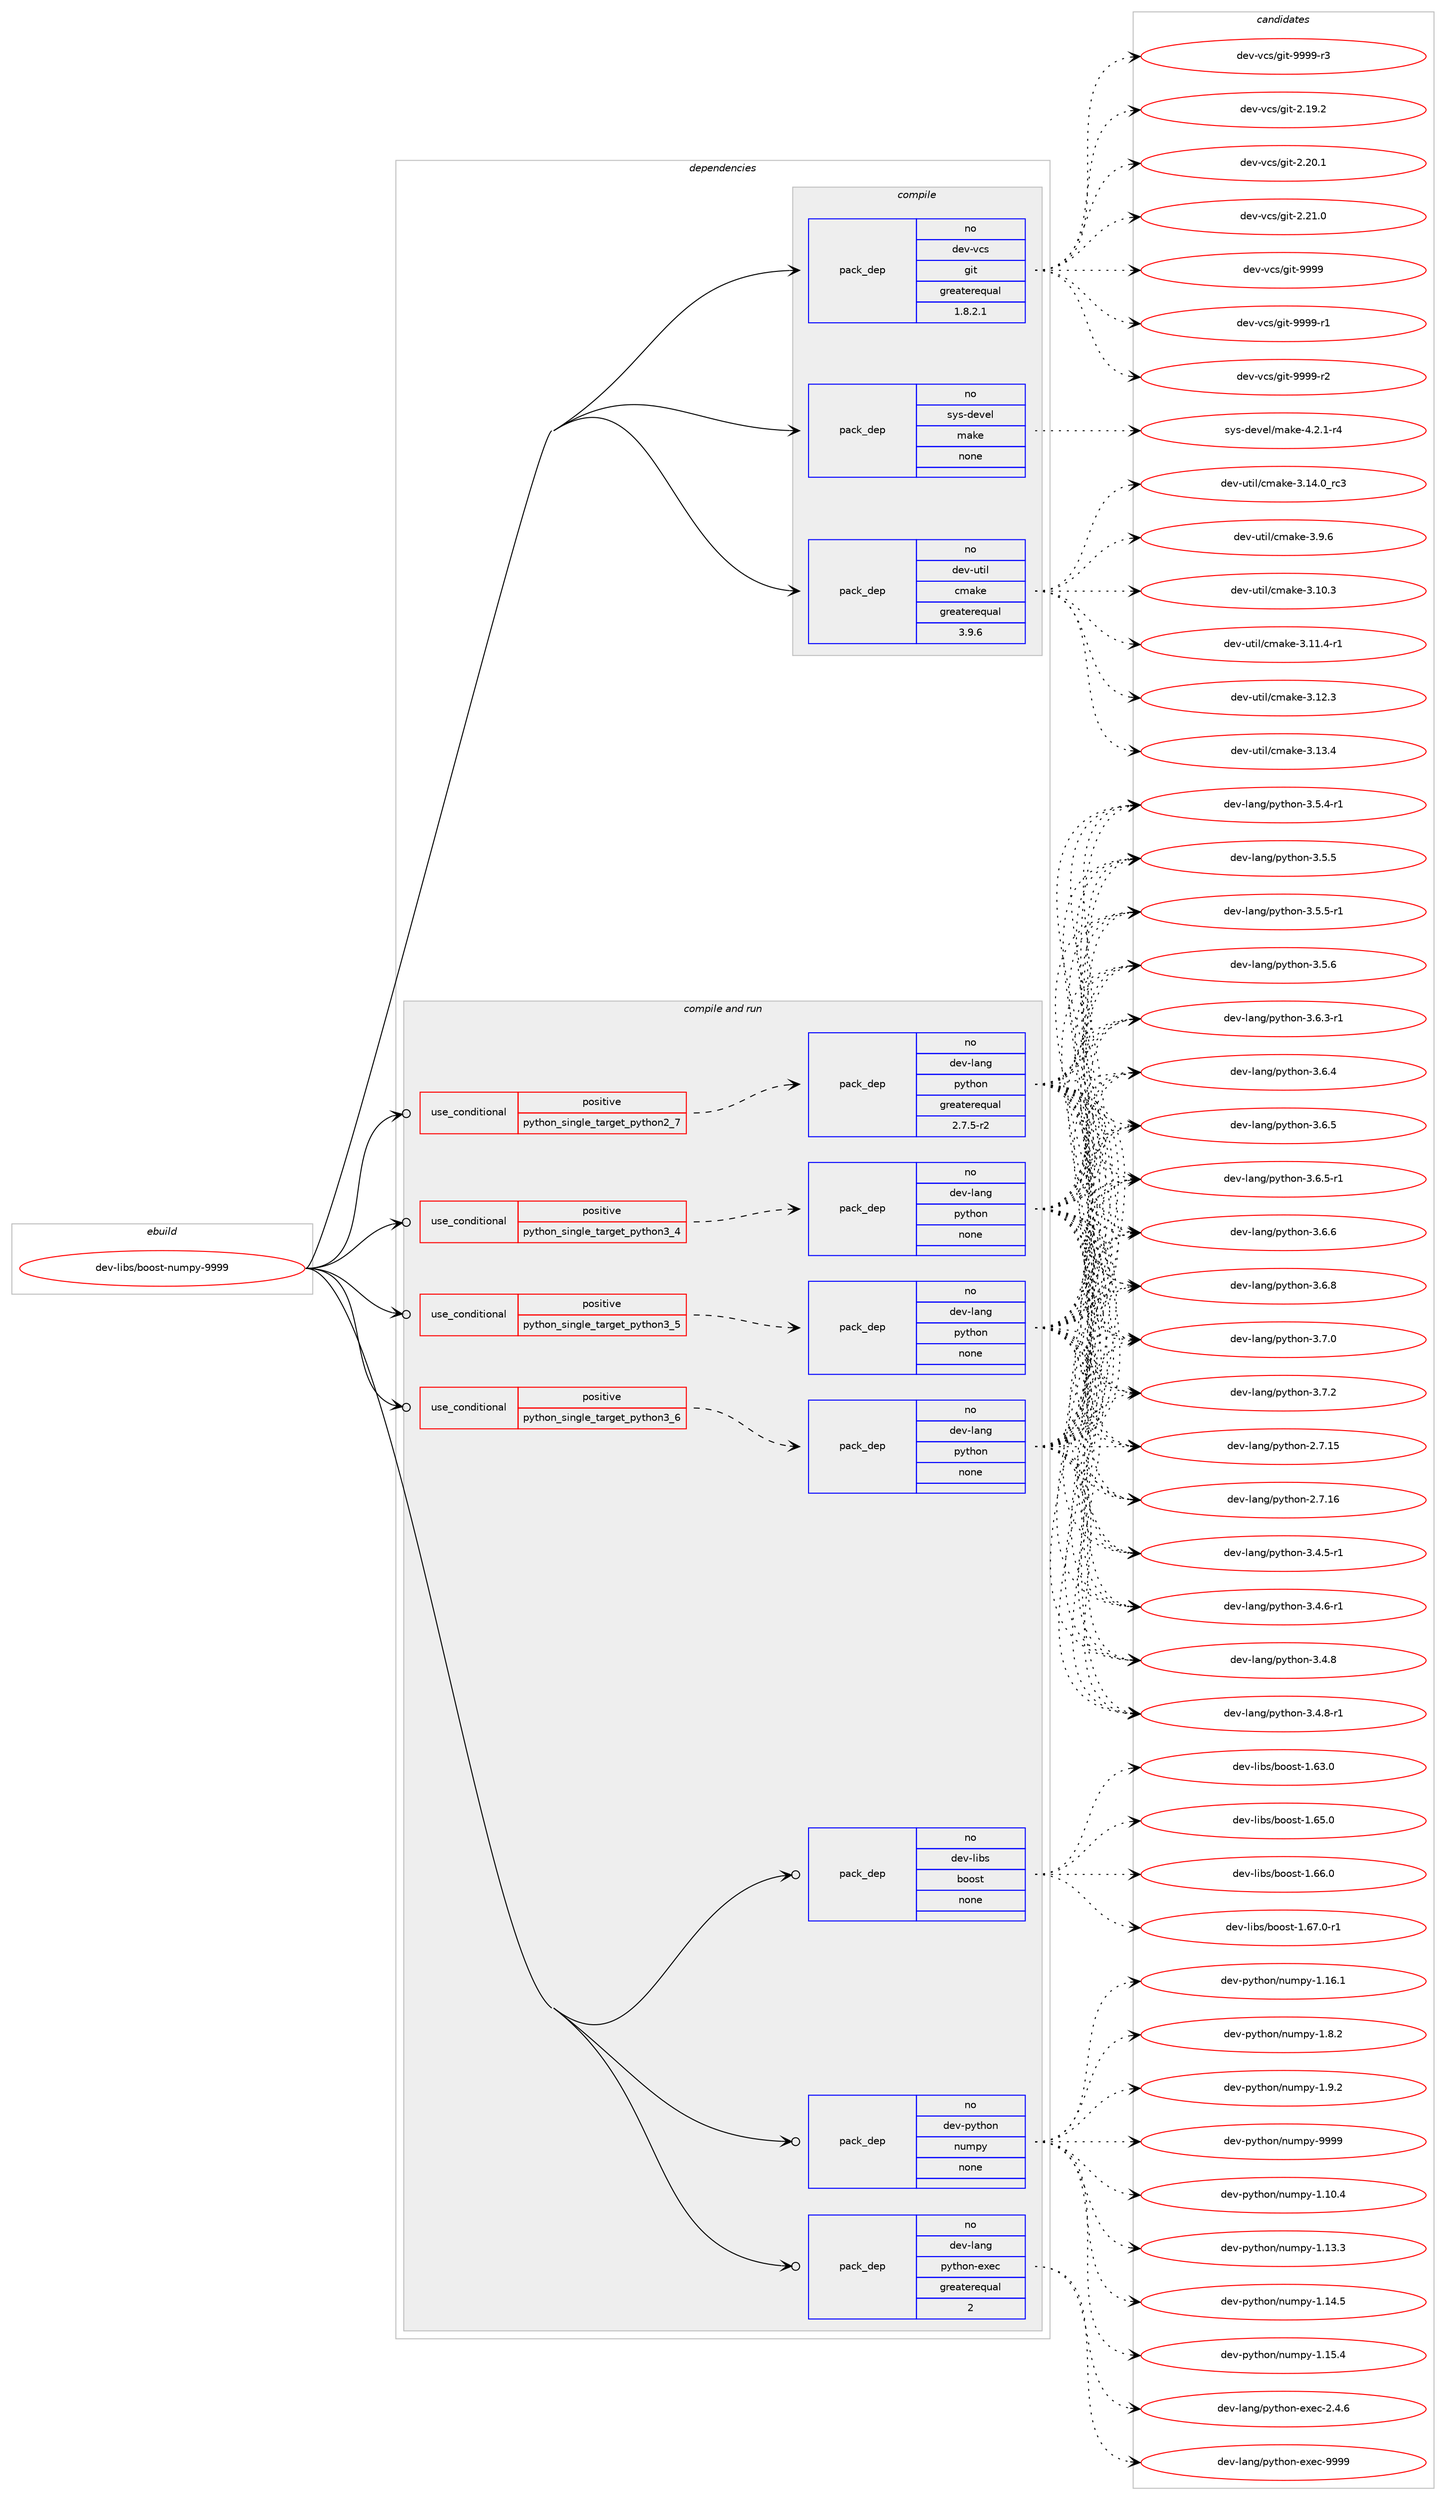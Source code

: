 digraph prolog {

# *************
# Graph options
# *************

newrank=true;
concentrate=true;
compound=true;
graph [rankdir=LR,fontname=Helvetica,fontsize=10,ranksep=1.5];#, ranksep=2.5, nodesep=0.2];
edge  [arrowhead=vee];
node  [fontname=Helvetica,fontsize=10];

# **********
# The ebuild
# **********

subgraph cluster_leftcol {
color=gray;
rank=same;
label=<<i>ebuild</i>>;
id [label="dev-libs/boost-numpy-9999", color=red, width=4, href="../dev-libs/boost-numpy-9999.svg"];
}

# ****************
# The dependencies
# ****************

subgraph cluster_midcol {
color=gray;
label=<<i>dependencies</i>>;
subgraph cluster_compile {
fillcolor="#eeeeee";
style=filled;
label=<<i>compile</i>>;
subgraph pack976536 {
dependency1364508 [label=<<TABLE BORDER="0" CELLBORDER="1" CELLSPACING="0" CELLPADDING="4" WIDTH="220"><TR><TD ROWSPAN="6" CELLPADDING="30">pack_dep</TD></TR><TR><TD WIDTH="110">no</TD></TR><TR><TD>dev-util</TD></TR><TR><TD>cmake</TD></TR><TR><TD>greaterequal</TD></TR><TR><TD>3.9.6</TD></TR></TABLE>>, shape=none, color=blue];
}
id:e -> dependency1364508:w [weight=20,style="solid",arrowhead="vee"];
subgraph pack976537 {
dependency1364509 [label=<<TABLE BORDER="0" CELLBORDER="1" CELLSPACING="0" CELLPADDING="4" WIDTH="220"><TR><TD ROWSPAN="6" CELLPADDING="30">pack_dep</TD></TR><TR><TD WIDTH="110">no</TD></TR><TR><TD>dev-vcs</TD></TR><TR><TD>git</TD></TR><TR><TD>greaterequal</TD></TR><TR><TD>1.8.2.1</TD></TR></TABLE>>, shape=none, color=blue];
}
id:e -> dependency1364509:w [weight=20,style="solid",arrowhead="vee"];
subgraph pack976538 {
dependency1364510 [label=<<TABLE BORDER="0" CELLBORDER="1" CELLSPACING="0" CELLPADDING="4" WIDTH="220"><TR><TD ROWSPAN="6" CELLPADDING="30">pack_dep</TD></TR><TR><TD WIDTH="110">no</TD></TR><TR><TD>sys-devel</TD></TR><TR><TD>make</TD></TR><TR><TD>none</TD></TR><TR><TD></TD></TR></TABLE>>, shape=none, color=blue];
}
id:e -> dependency1364510:w [weight=20,style="solid",arrowhead="vee"];
}
subgraph cluster_compileandrun {
fillcolor="#eeeeee";
style=filled;
label=<<i>compile and run</i>>;
subgraph cond365309 {
dependency1364511 [label=<<TABLE BORDER="0" CELLBORDER="1" CELLSPACING="0" CELLPADDING="4"><TR><TD ROWSPAN="3" CELLPADDING="10">use_conditional</TD></TR><TR><TD>positive</TD></TR><TR><TD>python_single_target_python2_7</TD></TR></TABLE>>, shape=none, color=red];
subgraph pack976539 {
dependency1364512 [label=<<TABLE BORDER="0" CELLBORDER="1" CELLSPACING="0" CELLPADDING="4" WIDTH="220"><TR><TD ROWSPAN="6" CELLPADDING="30">pack_dep</TD></TR><TR><TD WIDTH="110">no</TD></TR><TR><TD>dev-lang</TD></TR><TR><TD>python</TD></TR><TR><TD>greaterequal</TD></TR><TR><TD>2.7.5-r2</TD></TR></TABLE>>, shape=none, color=blue];
}
dependency1364511:e -> dependency1364512:w [weight=20,style="dashed",arrowhead="vee"];
}
id:e -> dependency1364511:w [weight=20,style="solid",arrowhead="odotvee"];
subgraph cond365310 {
dependency1364513 [label=<<TABLE BORDER="0" CELLBORDER="1" CELLSPACING="0" CELLPADDING="4"><TR><TD ROWSPAN="3" CELLPADDING="10">use_conditional</TD></TR><TR><TD>positive</TD></TR><TR><TD>python_single_target_python3_4</TD></TR></TABLE>>, shape=none, color=red];
subgraph pack976540 {
dependency1364514 [label=<<TABLE BORDER="0" CELLBORDER="1" CELLSPACING="0" CELLPADDING="4" WIDTH="220"><TR><TD ROWSPAN="6" CELLPADDING="30">pack_dep</TD></TR><TR><TD WIDTH="110">no</TD></TR><TR><TD>dev-lang</TD></TR><TR><TD>python</TD></TR><TR><TD>none</TD></TR><TR><TD></TD></TR></TABLE>>, shape=none, color=blue];
}
dependency1364513:e -> dependency1364514:w [weight=20,style="dashed",arrowhead="vee"];
}
id:e -> dependency1364513:w [weight=20,style="solid",arrowhead="odotvee"];
subgraph cond365311 {
dependency1364515 [label=<<TABLE BORDER="0" CELLBORDER="1" CELLSPACING="0" CELLPADDING="4"><TR><TD ROWSPAN="3" CELLPADDING="10">use_conditional</TD></TR><TR><TD>positive</TD></TR><TR><TD>python_single_target_python3_5</TD></TR></TABLE>>, shape=none, color=red];
subgraph pack976541 {
dependency1364516 [label=<<TABLE BORDER="0" CELLBORDER="1" CELLSPACING="0" CELLPADDING="4" WIDTH="220"><TR><TD ROWSPAN="6" CELLPADDING="30">pack_dep</TD></TR><TR><TD WIDTH="110">no</TD></TR><TR><TD>dev-lang</TD></TR><TR><TD>python</TD></TR><TR><TD>none</TD></TR><TR><TD></TD></TR></TABLE>>, shape=none, color=blue];
}
dependency1364515:e -> dependency1364516:w [weight=20,style="dashed",arrowhead="vee"];
}
id:e -> dependency1364515:w [weight=20,style="solid",arrowhead="odotvee"];
subgraph cond365312 {
dependency1364517 [label=<<TABLE BORDER="0" CELLBORDER="1" CELLSPACING="0" CELLPADDING="4"><TR><TD ROWSPAN="3" CELLPADDING="10">use_conditional</TD></TR><TR><TD>positive</TD></TR><TR><TD>python_single_target_python3_6</TD></TR></TABLE>>, shape=none, color=red];
subgraph pack976542 {
dependency1364518 [label=<<TABLE BORDER="0" CELLBORDER="1" CELLSPACING="0" CELLPADDING="4" WIDTH="220"><TR><TD ROWSPAN="6" CELLPADDING="30">pack_dep</TD></TR><TR><TD WIDTH="110">no</TD></TR><TR><TD>dev-lang</TD></TR><TR><TD>python</TD></TR><TR><TD>none</TD></TR><TR><TD></TD></TR></TABLE>>, shape=none, color=blue];
}
dependency1364517:e -> dependency1364518:w [weight=20,style="dashed",arrowhead="vee"];
}
id:e -> dependency1364517:w [weight=20,style="solid",arrowhead="odotvee"];
subgraph pack976543 {
dependency1364519 [label=<<TABLE BORDER="0" CELLBORDER="1" CELLSPACING="0" CELLPADDING="4" WIDTH="220"><TR><TD ROWSPAN="6" CELLPADDING="30">pack_dep</TD></TR><TR><TD WIDTH="110">no</TD></TR><TR><TD>dev-lang</TD></TR><TR><TD>python-exec</TD></TR><TR><TD>greaterequal</TD></TR><TR><TD>2</TD></TR></TABLE>>, shape=none, color=blue];
}
id:e -> dependency1364519:w [weight=20,style="solid",arrowhead="odotvee"];
subgraph pack976544 {
dependency1364520 [label=<<TABLE BORDER="0" CELLBORDER="1" CELLSPACING="0" CELLPADDING="4" WIDTH="220"><TR><TD ROWSPAN="6" CELLPADDING="30">pack_dep</TD></TR><TR><TD WIDTH="110">no</TD></TR><TR><TD>dev-libs</TD></TR><TR><TD>boost</TD></TR><TR><TD>none</TD></TR><TR><TD></TD></TR></TABLE>>, shape=none, color=blue];
}
id:e -> dependency1364520:w [weight=20,style="solid",arrowhead="odotvee"];
subgraph pack976545 {
dependency1364521 [label=<<TABLE BORDER="0" CELLBORDER="1" CELLSPACING="0" CELLPADDING="4" WIDTH="220"><TR><TD ROWSPAN="6" CELLPADDING="30">pack_dep</TD></TR><TR><TD WIDTH="110">no</TD></TR><TR><TD>dev-python</TD></TR><TR><TD>numpy</TD></TR><TR><TD>none</TD></TR><TR><TD></TD></TR></TABLE>>, shape=none, color=blue];
}
id:e -> dependency1364521:w [weight=20,style="solid",arrowhead="odotvee"];
}
subgraph cluster_run {
fillcolor="#eeeeee";
style=filled;
label=<<i>run</i>>;
}
}

# **************
# The candidates
# **************

subgraph cluster_choices {
rank=same;
color=gray;
label=<<i>candidates</i>>;

subgraph choice976536 {
color=black;
nodesep=1;
choice1001011184511711610510847991099710710145514649484651 [label="dev-util/cmake-3.10.3", color=red, width=4,href="../dev-util/cmake-3.10.3.svg"];
choice10010111845117116105108479910997107101455146494946524511449 [label="dev-util/cmake-3.11.4-r1", color=red, width=4,href="../dev-util/cmake-3.11.4-r1.svg"];
choice1001011184511711610510847991099710710145514649504651 [label="dev-util/cmake-3.12.3", color=red, width=4,href="../dev-util/cmake-3.12.3.svg"];
choice1001011184511711610510847991099710710145514649514652 [label="dev-util/cmake-3.13.4", color=red, width=4,href="../dev-util/cmake-3.13.4.svg"];
choice1001011184511711610510847991099710710145514649524648951149951 [label="dev-util/cmake-3.14.0_rc3", color=red, width=4,href="../dev-util/cmake-3.14.0_rc3.svg"];
choice10010111845117116105108479910997107101455146574654 [label="dev-util/cmake-3.9.6", color=red, width=4,href="../dev-util/cmake-3.9.6.svg"];
dependency1364508:e -> choice1001011184511711610510847991099710710145514649484651:w [style=dotted,weight="100"];
dependency1364508:e -> choice10010111845117116105108479910997107101455146494946524511449:w [style=dotted,weight="100"];
dependency1364508:e -> choice1001011184511711610510847991099710710145514649504651:w [style=dotted,weight="100"];
dependency1364508:e -> choice1001011184511711610510847991099710710145514649514652:w [style=dotted,weight="100"];
dependency1364508:e -> choice1001011184511711610510847991099710710145514649524648951149951:w [style=dotted,weight="100"];
dependency1364508:e -> choice10010111845117116105108479910997107101455146574654:w [style=dotted,weight="100"];
}
subgraph choice976537 {
color=black;
nodesep=1;
choice10010111845118991154710310511645504649574650 [label="dev-vcs/git-2.19.2", color=red, width=4,href="../dev-vcs/git-2.19.2.svg"];
choice10010111845118991154710310511645504650484649 [label="dev-vcs/git-2.20.1", color=red, width=4,href="../dev-vcs/git-2.20.1.svg"];
choice10010111845118991154710310511645504650494648 [label="dev-vcs/git-2.21.0", color=red, width=4,href="../dev-vcs/git-2.21.0.svg"];
choice1001011184511899115471031051164557575757 [label="dev-vcs/git-9999", color=red, width=4,href="../dev-vcs/git-9999.svg"];
choice10010111845118991154710310511645575757574511449 [label="dev-vcs/git-9999-r1", color=red, width=4,href="../dev-vcs/git-9999-r1.svg"];
choice10010111845118991154710310511645575757574511450 [label="dev-vcs/git-9999-r2", color=red, width=4,href="../dev-vcs/git-9999-r2.svg"];
choice10010111845118991154710310511645575757574511451 [label="dev-vcs/git-9999-r3", color=red, width=4,href="../dev-vcs/git-9999-r3.svg"];
dependency1364509:e -> choice10010111845118991154710310511645504649574650:w [style=dotted,weight="100"];
dependency1364509:e -> choice10010111845118991154710310511645504650484649:w [style=dotted,weight="100"];
dependency1364509:e -> choice10010111845118991154710310511645504650494648:w [style=dotted,weight="100"];
dependency1364509:e -> choice1001011184511899115471031051164557575757:w [style=dotted,weight="100"];
dependency1364509:e -> choice10010111845118991154710310511645575757574511449:w [style=dotted,weight="100"];
dependency1364509:e -> choice10010111845118991154710310511645575757574511450:w [style=dotted,weight="100"];
dependency1364509:e -> choice10010111845118991154710310511645575757574511451:w [style=dotted,weight="100"];
}
subgraph choice976538 {
color=black;
nodesep=1;
choice1151211154510010111810110847109971071014552465046494511452 [label="sys-devel/make-4.2.1-r4", color=red, width=4,href="../sys-devel/make-4.2.1-r4.svg"];
dependency1364510:e -> choice1151211154510010111810110847109971071014552465046494511452:w [style=dotted,weight="100"];
}
subgraph choice976539 {
color=black;
nodesep=1;
choice10010111845108971101034711212111610411111045504655464953 [label="dev-lang/python-2.7.15", color=red, width=4,href="../dev-lang/python-2.7.15.svg"];
choice10010111845108971101034711212111610411111045504655464954 [label="dev-lang/python-2.7.16", color=red, width=4,href="../dev-lang/python-2.7.16.svg"];
choice1001011184510897110103471121211161041111104551465246534511449 [label="dev-lang/python-3.4.5-r1", color=red, width=4,href="../dev-lang/python-3.4.5-r1.svg"];
choice1001011184510897110103471121211161041111104551465246544511449 [label="dev-lang/python-3.4.6-r1", color=red, width=4,href="../dev-lang/python-3.4.6-r1.svg"];
choice100101118451089711010347112121116104111110455146524656 [label="dev-lang/python-3.4.8", color=red, width=4,href="../dev-lang/python-3.4.8.svg"];
choice1001011184510897110103471121211161041111104551465246564511449 [label="dev-lang/python-3.4.8-r1", color=red, width=4,href="../dev-lang/python-3.4.8-r1.svg"];
choice1001011184510897110103471121211161041111104551465346524511449 [label="dev-lang/python-3.5.4-r1", color=red, width=4,href="../dev-lang/python-3.5.4-r1.svg"];
choice100101118451089711010347112121116104111110455146534653 [label="dev-lang/python-3.5.5", color=red, width=4,href="../dev-lang/python-3.5.5.svg"];
choice1001011184510897110103471121211161041111104551465346534511449 [label="dev-lang/python-3.5.5-r1", color=red, width=4,href="../dev-lang/python-3.5.5-r1.svg"];
choice100101118451089711010347112121116104111110455146534654 [label="dev-lang/python-3.5.6", color=red, width=4,href="../dev-lang/python-3.5.6.svg"];
choice1001011184510897110103471121211161041111104551465446514511449 [label="dev-lang/python-3.6.3-r1", color=red, width=4,href="../dev-lang/python-3.6.3-r1.svg"];
choice100101118451089711010347112121116104111110455146544652 [label="dev-lang/python-3.6.4", color=red, width=4,href="../dev-lang/python-3.6.4.svg"];
choice100101118451089711010347112121116104111110455146544653 [label="dev-lang/python-3.6.5", color=red, width=4,href="../dev-lang/python-3.6.5.svg"];
choice1001011184510897110103471121211161041111104551465446534511449 [label="dev-lang/python-3.6.5-r1", color=red, width=4,href="../dev-lang/python-3.6.5-r1.svg"];
choice100101118451089711010347112121116104111110455146544654 [label="dev-lang/python-3.6.6", color=red, width=4,href="../dev-lang/python-3.6.6.svg"];
choice100101118451089711010347112121116104111110455146544656 [label="dev-lang/python-3.6.8", color=red, width=4,href="../dev-lang/python-3.6.8.svg"];
choice100101118451089711010347112121116104111110455146554648 [label="dev-lang/python-3.7.0", color=red, width=4,href="../dev-lang/python-3.7.0.svg"];
choice100101118451089711010347112121116104111110455146554650 [label="dev-lang/python-3.7.2", color=red, width=4,href="../dev-lang/python-3.7.2.svg"];
dependency1364512:e -> choice10010111845108971101034711212111610411111045504655464953:w [style=dotted,weight="100"];
dependency1364512:e -> choice10010111845108971101034711212111610411111045504655464954:w [style=dotted,weight="100"];
dependency1364512:e -> choice1001011184510897110103471121211161041111104551465246534511449:w [style=dotted,weight="100"];
dependency1364512:e -> choice1001011184510897110103471121211161041111104551465246544511449:w [style=dotted,weight="100"];
dependency1364512:e -> choice100101118451089711010347112121116104111110455146524656:w [style=dotted,weight="100"];
dependency1364512:e -> choice1001011184510897110103471121211161041111104551465246564511449:w [style=dotted,weight="100"];
dependency1364512:e -> choice1001011184510897110103471121211161041111104551465346524511449:w [style=dotted,weight="100"];
dependency1364512:e -> choice100101118451089711010347112121116104111110455146534653:w [style=dotted,weight="100"];
dependency1364512:e -> choice1001011184510897110103471121211161041111104551465346534511449:w [style=dotted,weight="100"];
dependency1364512:e -> choice100101118451089711010347112121116104111110455146534654:w [style=dotted,weight="100"];
dependency1364512:e -> choice1001011184510897110103471121211161041111104551465446514511449:w [style=dotted,weight="100"];
dependency1364512:e -> choice100101118451089711010347112121116104111110455146544652:w [style=dotted,weight="100"];
dependency1364512:e -> choice100101118451089711010347112121116104111110455146544653:w [style=dotted,weight="100"];
dependency1364512:e -> choice1001011184510897110103471121211161041111104551465446534511449:w [style=dotted,weight="100"];
dependency1364512:e -> choice100101118451089711010347112121116104111110455146544654:w [style=dotted,weight="100"];
dependency1364512:e -> choice100101118451089711010347112121116104111110455146544656:w [style=dotted,weight="100"];
dependency1364512:e -> choice100101118451089711010347112121116104111110455146554648:w [style=dotted,weight="100"];
dependency1364512:e -> choice100101118451089711010347112121116104111110455146554650:w [style=dotted,weight="100"];
}
subgraph choice976540 {
color=black;
nodesep=1;
choice10010111845108971101034711212111610411111045504655464953 [label="dev-lang/python-2.7.15", color=red, width=4,href="../dev-lang/python-2.7.15.svg"];
choice10010111845108971101034711212111610411111045504655464954 [label="dev-lang/python-2.7.16", color=red, width=4,href="../dev-lang/python-2.7.16.svg"];
choice1001011184510897110103471121211161041111104551465246534511449 [label="dev-lang/python-3.4.5-r1", color=red, width=4,href="../dev-lang/python-3.4.5-r1.svg"];
choice1001011184510897110103471121211161041111104551465246544511449 [label="dev-lang/python-3.4.6-r1", color=red, width=4,href="../dev-lang/python-3.4.6-r1.svg"];
choice100101118451089711010347112121116104111110455146524656 [label="dev-lang/python-3.4.8", color=red, width=4,href="../dev-lang/python-3.4.8.svg"];
choice1001011184510897110103471121211161041111104551465246564511449 [label="dev-lang/python-3.4.8-r1", color=red, width=4,href="../dev-lang/python-3.4.8-r1.svg"];
choice1001011184510897110103471121211161041111104551465346524511449 [label="dev-lang/python-3.5.4-r1", color=red, width=4,href="../dev-lang/python-3.5.4-r1.svg"];
choice100101118451089711010347112121116104111110455146534653 [label="dev-lang/python-3.5.5", color=red, width=4,href="../dev-lang/python-3.5.5.svg"];
choice1001011184510897110103471121211161041111104551465346534511449 [label="dev-lang/python-3.5.5-r1", color=red, width=4,href="../dev-lang/python-3.5.5-r1.svg"];
choice100101118451089711010347112121116104111110455146534654 [label="dev-lang/python-3.5.6", color=red, width=4,href="../dev-lang/python-3.5.6.svg"];
choice1001011184510897110103471121211161041111104551465446514511449 [label="dev-lang/python-3.6.3-r1", color=red, width=4,href="../dev-lang/python-3.6.3-r1.svg"];
choice100101118451089711010347112121116104111110455146544652 [label="dev-lang/python-3.6.4", color=red, width=4,href="../dev-lang/python-3.6.4.svg"];
choice100101118451089711010347112121116104111110455146544653 [label="dev-lang/python-3.6.5", color=red, width=4,href="../dev-lang/python-3.6.5.svg"];
choice1001011184510897110103471121211161041111104551465446534511449 [label="dev-lang/python-3.6.5-r1", color=red, width=4,href="../dev-lang/python-3.6.5-r1.svg"];
choice100101118451089711010347112121116104111110455146544654 [label="dev-lang/python-3.6.6", color=red, width=4,href="../dev-lang/python-3.6.6.svg"];
choice100101118451089711010347112121116104111110455146544656 [label="dev-lang/python-3.6.8", color=red, width=4,href="../dev-lang/python-3.6.8.svg"];
choice100101118451089711010347112121116104111110455146554648 [label="dev-lang/python-3.7.0", color=red, width=4,href="../dev-lang/python-3.7.0.svg"];
choice100101118451089711010347112121116104111110455146554650 [label="dev-lang/python-3.7.2", color=red, width=4,href="../dev-lang/python-3.7.2.svg"];
dependency1364514:e -> choice10010111845108971101034711212111610411111045504655464953:w [style=dotted,weight="100"];
dependency1364514:e -> choice10010111845108971101034711212111610411111045504655464954:w [style=dotted,weight="100"];
dependency1364514:e -> choice1001011184510897110103471121211161041111104551465246534511449:w [style=dotted,weight="100"];
dependency1364514:e -> choice1001011184510897110103471121211161041111104551465246544511449:w [style=dotted,weight="100"];
dependency1364514:e -> choice100101118451089711010347112121116104111110455146524656:w [style=dotted,weight="100"];
dependency1364514:e -> choice1001011184510897110103471121211161041111104551465246564511449:w [style=dotted,weight="100"];
dependency1364514:e -> choice1001011184510897110103471121211161041111104551465346524511449:w [style=dotted,weight="100"];
dependency1364514:e -> choice100101118451089711010347112121116104111110455146534653:w [style=dotted,weight="100"];
dependency1364514:e -> choice1001011184510897110103471121211161041111104551465346534511449:w [style=dotted,weight="100"];
dependency1364514:e -> choice100101118451089711010347112121116104111110455146534654:w [style=dotted,weight="100"];
dependency1364514:e -> choice1001011184510897110103471121211161041111104551465446514511449:w [style=dotted,weight="100"];
dependency1364514:e -> choice100101118451089711010347112121116104111110455146544652:w [style=dotted,weight="100"];
dependency1364514:e -> choice100101118451089711010347112121116104111110455146544653:w [style=dotted,weight="100"];
dependency1364514:e -> choice1001011184510897110103471121211161041111104551465446534511449:w [style=dotted,weight="100"];
dependency1364514:e -> choice100101118451089711010347112121116104111110455146544654:w [style=dotted,weight="100"];
dependency1364514:e -> choice100101118451089711010347112121116104111110455146544656:w [style=dotted,weight="100"];
dependency1364514:e -> choice100101118451089711010347112121116104111110455146554648:w [style=dotted,weight="100"];
dependency1364514:e -> choice100101118451089711010347112121116104111110455146554650:w [style=dotted,weight="100"];
}
subgraph choice976541 {
color=black;
nodesep=1;
choice10010111845108971101034711212111610411111045504655464953 [label="dev-lang/python-2.7.15", color=red, width=4,href="../dev-lang/python-2.7.15.svg"];
choice10010111845108971101034711212111610411111045504655464954 [label="dev-lang/python-2.7.16", color=red, width=4,href="../dev-lang/python-2.7.16.svg"];
choice1001011184510897110103471121211161041111104551465246534511449 [label="dev-lang/python-3.4.5-r1", color=red, width=4,href="../dev-lang/python-3.4.5-r1.svg"];
choice1001011184510897110103471121211161041111104551465246544511449 [label="dev-lang/python-3.4.6-r1", color=red, width=4,href="../dev-lang/python-3.4.6-r1.svg"];
choice100101118451089711010347112121116104111110455146524656 [label="dev-lang/python-3.4.8", color=red, width=4,href="../dev-lang/python-3.4.8.svg"];
choice1001011184510897110103471121211161041111104551465246564511449 [label="dev-lang/python-3.4.8-r1", color=red, width=4,href="../dev-lang/python-3.4.8-r1.svg"];
choice1001011184510897110103471121211161041111104551465346524511449 [label="dev-lang/python-3.5.4-r1", color=red, width=4,href="../dev-lang/python-3.5.4-r1.svg"];
choice100101118451089711010347112121116104111110455146534653 [label="dev-lang/python-3.5.5", color=red, width=4,href="../dev-lang/python-3.5.5.svg"];
choice1001011184510897110103471121211161041111104551465346534511449 [label="dev-lang/python-3.5.5-r1", color=red, width=4,href="../dev-lang/python-3.5.5-r1.svg"];
choice100101118451089711010347112121116104111110455146534654 [label="dev-lang/python-3.5.6", color=red, width=4,href="../dev-lang/python-3.5.6.svg"];
choice1001011184510897110103471121211161041111104551465446514511449 [label="dev-lang/python-3.6.3-r1", color=red, width=4,href="../dev-lang/python-3.6.3-r1.svg"];
choice100101118451089711010347112121116104111110455146544652 [label="dev-lang/python-3.6.4", color=red, width=4,href="../dev-lang/python-3.6.4.svg"];
choice100101118451089711010347112121116104111110455146544653 [label="dev-lang/python-3.6.5", color=red, width=4,href="../dev-lang/python-3.6.5.svg"];
choice1001011184510897110103471121211161041111104551465446534511449 [label="dev-lang/python-3.6.5-r1", color=red, width=4,href="../dev-lang/python-3.6.5-r1.svg"];
choice100101118451089711010347112121116104111110455146544654 [label="dev-lang/python-3.6.6", color=red, width=4,href="../dev-lang/python-3.6.6.svg"];
choice100101118451089711010347112121116104111110455146544656 [label="dev-lang/python-3.6.8", color=red, width=4,href="../dev-lang/python-3.6.8.svg"];
choice100101118451089711010347112121116104111110455146554648 [label="dev-lang/python-3.7.0", color=red, width=4,href="../dev-lang/python-3.7.0.svg"];
choice100101118451089711010347112121116104111110455146554650 [label="dev-lang/python-3.7.2", color=red, width=4,href="../dev-lang/python-3.7.2.svg"];
dependency1364516:e -> choice10010111845108971101034711212111610411111045504655464953:w [style=dotted,weight="100"];
dependency1364516:e -> choice10010111845108971101034711212111610411111045504655464954:w [style=dotted,weight="100"];
dependency1364516:e -> choice1001011184510897110103471121211161041111104551465246534511449:w [style=dotted,weight="100"];
dependency1364516:e -> choice1001011184510897110103471121211161041111104551465246544511449:w [style=dotted,weight="100"];
dependency1364516:e -> choice100101118451089711010347112121116104111110455146524656:w [style=dotted,weight="100"];
dependency1364516:e -> choice1001011184510897110103471121211161041111104551465246564511449:w [style=dotted,weight="100"];
dependency1364516:e -> choice1001011184510897110103471121211161041111104551465346524511449:w [style=dotted,weight="100"];
dependency1364516:e -> choice100101118451089711010347112121116104111110455146534653:w [style=dotted,weight="100"];
dependency1364516:e -> choice1001011184510897110103471121211161041111104551465346534511449:w [style=dotted,weight="100"];
dependency1364516:e -> choice100101118451089711010347112121116104111110455146534654:w [style=dotted,weight="100"];
dependency1364516:e -> choice1001011184510897110103471121211161041111104551465446514511449:w [style=dotted,weight="100"];
dependency1364516:e -> choice100101118451089711010347112121116104111110455146544652:w [style=dotted,weight="100"];
dependency1364516:e -> choice100101118451089711010347112121116104111110455146544653:w [style=dotted,weight="100"];
dependency1364516:e -> choice1001011184510897110103471121211161041111104551465446534511449:w [style=dotted,weight="100"];
dependency1364516:e -> choice100101118451089711010347112121116104111110455146544654:w [style=dotted,weight="100"];
dependency1364516:e -> choice100101118451089711010347112121116104111110455146544656:w [style=dotted,weight="100"];
dependency1364516:e -> choice100101118451089711010347112121116104111110455146554648:w [style=dotted,weight="100"];
dependency1364516:e -> choice100101118451089711010347112121116104111110455146554650:w [style=dotted,weight="100"];
}
subgraph choice976542 {
color=black;
nodesep=1;
choice10010111845108971101034711212111610411111045504655464953 [label="dev-lang/python-2.7.15", color=red, width=4,href="../dev-lang/python-2.7.15.svg"];
choice10010111845108971101034711212111610411111045504655464954 [label="dev-lang/python-2.7.16", color=red, width=4,href="../dev-lang/python-2.7.16.svg"];
choice1001011184510897110103471121211161041111104551465246534511449 [label="dev-lang/python-3.4.5-r1", color=red, width=4,href="../dev-lang/python-3.4.5-r1.svg"];
choice1001011184510897110103471121211161041111104551465246544511449 [label="dev-lang/python-3.4.6-r1", color=red, width=4,href="../dev-lang/python-3.4.6-r1.svg"];
choice100101118451089711010347112121116104111110455146524656 [label="dev-lang/python-3.4.8", color=red, width=4,href="../dev-lang/python-3.4.8.svg"];
choice1001011184510897110103471121211161041111104551465246564511449 [label="dev-lang/python-3.4.8-r1", color=red, width=4,href="../dev-lang/python-3.4.8-r1.svg"];
choice1001011184510897110103471121211161041111104551465346524511449 [label="dev-lang/python-3.5.4-r1", color=red, width=4,href="../dev-lang/python-3.5.4-r1.svg"];
choice100101118451089711010347112121116104111110455146534653 [label="dev-lang/python-3.5.5", color=red, width=4,href="../dev-lang/python-3.5.5.svg"];
choice1001011184510897110103471121211161041111104551465346534511449 [label="dev-lang/python-3.5.5-r1", color=red, width=4,href="../dev-lang/python-3.5.5-r1.svg"];
choice100101118451089711010347112121116104111110455146534654 [label="dev-lang/python-3.5.6", color=red, width=4,href="../dev-lang/python-3.5.6.svg"];
choice1001011184510897110103471121211161041111104551465446514511449 [label="dev-lang/python-3.6.3-r1", color=red, width=4,href="../dev-lang/python-3.6.3-r1.svg"];
choice100101118451089711010347112121116104111110455146544652 [label="dev-lang/python-3.6.4", color=red, width=4,href="../dev-lang/python-3.6.4.svg"];
choice100101118451089711010347112121116104111110455146544653 [label="dev-lang/python-3.6.5", color=red, width=4,href="../dev-lang/python-3.6.5.svg"];
choice1001011184510897110103471121211161041111104551465446534511449 [label="dev-lang/python-3.6.5-r1", color=red, width=4,href="../dev-lang/python-3.6.5-r1.svg"];
choice100101118451089711010347112121116104111110455146544654 [label="dev-lang/python-3.6.6", color=red, width=4,href="../dev-lang/python-3.6.6.svg"];
choice100101118451089711010347112121116104111110455146544656 [label="dev-lang/python-3.6.8", color=red, width=4,href="../dev-lang/python-3.6.8.svg"];
choice100101118451089711010347112121116104111110455146554648 [label="dev-lang/python-3.7.0", color=red, width=4,href="../dev-lang/python-3.7.0.svg"];
choice100101118451089711010347112121116104111110455146554650 [label="dev-lang/python-3.7.2", color=red, width=4,href="../dev-lang/python-3.7.2.svg"];
dependency1364518:e -> choice10010111845108971101034711212111610411111045504655464953:w [style=dotted,weight="100"];
dependency1364518:e -> choice10010111845108971101034711212111610411111045504655464954:w [style=dotted,weight="100"];
dependency1364518:e -> choice1001011184510897110103471121211161041111104551465246534511449:w [style=dotted,weight="100"];
dependency1364518:e -> choice1001011184510897110103471121211161041111104551465246544511449:w [style=dotted,weight="100"];
dependency1364518:e -> choice100101118451089711010347112121116104111110455146524656:w [style=dotted,weight="100"];
dependency1364518:e -> choice1001011184510897110103471121211161041111104551465246564511449:w [style=dotted,weight="100"];
dependency1364518:e -> choice1001011184510897110103471121211161041111104551465346524511449:w [style=dotted,weight="100"];
dependency1364518:e -> choice100101118451089711010347112121116104111110455146534653:w [style=dotted,weight="100"];
dependency1364518:e -> choice1001011184510897110103471121211161041111104551465346534511449:w [style=dotted,weight="100"];
dependency1364518:e -> choice100101118451089711010347112121116104111110455146534654:w [style=dotted,weight="100"];
dependency1364518:e -> choice1001011184510897110103471121211161041111104551465446514511449:w [style=dotted,weight="100"];
dependency1364518:e -> choice100101118451089711010347112121116104111110455146544652:w [style=dotted,weight="100"];
dependency1364518:e -> choice100101118451089711010347112121116104111110455146544653:w [style=dotted,weight="100"];
dependency1364518:e -> choice1001011184510897110103471121211161041111104551465446534511449:w [style=dotted,weight="100"];
dependency1364518:e -> choice100101118451089711010347112121116104111110455146544654:w [style=dotted,weight="100"];
dependency1364518:e -> choice100101118451089711010347112121116104111110455146544656:w [style=dotted,weight="100"];
dependency1364518:e -> choice100101118451089711010347112121116104111110455146554648:w [style=dotted,weight="100"];
dependency1364518:e -> choice100101118451089711010347112121116104111110455146554650:w [style=dotted,weight="100"];
}
subgraph choice976543 {
color=black;
nodesep=1;
choice1001011184510897110103471121211161041111104510112010199455046524654 [label="dev-lang/python-exec-2.4.6", color=red, width=4,href="../dev-lang/python-exec-2.4.6.svg"];
choice10010111845108971101034711212111610411111045101120101994557575757 [label="dev-lang/python-exec-9999", color=red, width=4,href="../dev-lang/python-exec-9999.svg"];
dependency1364519:e -> choice1001011184510897110103471121211161041111104510112010199455046524654:w [style=dotted,weight="100"];
dependency1364519:e -> choice10010111845108971101034711212111610411111045101120101994557575757:w [style=dotted,weight="100"];
}
subgraph choice976544 {
color=black;
nodesep=1;
choice1001011184510810598115479811111111511645494654514648 [label="dev-libs/boost-1.63.0", color=red, width=4,href="../dev-libs/boost-1.63.0.svg"];
choice1001011184510810598115479811111111511645494654534648 [label="dev-libs/boost-1.65.0", color=red, width=4,href="../dev-libs/boost-1.65.0.svg"];
choice1001011184510810598115479811111111511645494654544648 [label="dev-libs/boost-1.66.0", color=red, width=4,href="../dev-libs/boost-1.66.0.svg"];
choice10010111845108105981154798111111115116454946545546484511449 [label="dev-libs/boost-1.67.0-r1", color=red, width=4,href="../dev-libs/boost-1.67.0-r1.svg"];
dependency1364520:e -> choice1001011184510810598115479811111111511645494654514648:w [style=dotted,weight="100"];
dependency1364520:e -> choice1001011184510810598115479811111111511645494654534648:w [style=dotted,weight="100"];
dependency1364520:e -> choice1001011184510810598115479811111111511645494654544648:w [style=dotted,weight="100"];
dependency1364520:e -> choice10010111845108105981154798111111115116454946545546484511449:w [style=dotted,weight="100"];
}
subgraph choice976545 {
color=black;
nodesep=1;
choice100101118451121211161041111104711011710911212145494649484652 [label="dev-python/numpy-1.10.4", color=red, width=4,href="../dev-python/numpy-1.10.4.svg"];
choice100101118451121211161041111104711011710911212145494649514651 [label="dev-python/numpy-1.13.3", color=red, width=4,href="../dev-python/numpy-1.13.3.svg"];
choice100101118451121211161041111104711011710911212145494649524653 [label="dev-python/numpy-1.14.5", color=red, width=4,href="../dev-python/numpy-1.14.5.svg"];
choice100101118451121211161041111104711011710911212145494649534652 [label="dev-python/numpy-1.15.4", color=red, width=4,href="../dev-python/numpy-1.15.4.svg"];
choice100101118451121211161041111104711011710911212145494649544649 [label="dev-python/numpy-1.16.1", color=red, width=4,href="../dev-python/numpy-1.16.1.svg"];
choice1001011184511212111610411111047110117109112121454946564650 [label="dev-python/numpy-1.8.2", color=red, width=4,href="../dev-python/numpy-1.8.2.svg"];
choice1001011184511212111610411111047110117109112121454946574650 [label="dev-python/numpy-1.9.2", color=red, width=4,href="../dev-python/numpy-1.9.2.svg"];
choice10010111845112121116104111110471101171091121214557575757 [label="dev-python/numpy-9999", color=red, width=4,href="../dev-python/numpy-9999.svg"];
dependency1364521:e -> choice100101118451121211161041111104711011710911212145494649484652:w [style=dotted,weight="100"];
dependency1364521:e -> choice100101118451121211161041111104711011710911212145494649514651:w [style=dotted,weight="100"];
dependency1364521:e -> choice100101118451121211161041111104711011710911212145494649524653:w [style=dotted,weight="100"];
dependency1364521:e -> choice100101118451121211161041111104711011710911212145494649534652:w [style=dotted,weight="100"];
dependency1364521:e -> choice100101118451121211161041111104711011710911212145494649544649:w [style=dotted,weight="100"];
dependency1364521:e -> choice1001011184511212111610411111047110117109112121454946564650:w [style=dotted,weight="100"];
dependency1364521:e -> choice1001011184511212111610411111047110117109112121454946574650:w [style=dotted,weight="100"];
dependency1364521:e -> choice10010111845112121116104111110471101171091121214557575757:w [style=dotted,weight="100"];
}
}

}
